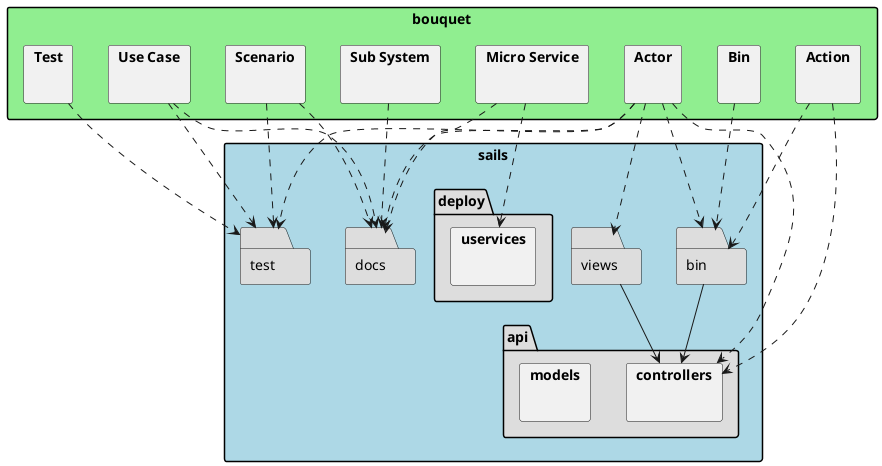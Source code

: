 @startuml

skinparam packageStyle rect

package bouquet #lightgreen {
    package "Action" { }
    package "Actor" { }
    package "Bin" { }
    package "Micro Service" { }
    package "Scenario" { }
    package "Sub System" { }
    package "Test" { }
    package "Use Case" { }
}

package sails #lightblue {
    folder "api" #dddddd {
        package "controllers" {
        }
        package "models" { }
    }
    folder "bin" #dddddd {
    }
    folder "docs" #dddddd {
    }
    folder "deploy" #dddddd {
        package "uservices" { }
    }
    folder "test" #dddddd {
    }
    folder "views" #dddddd {
    }
}

Action ..> controllers
Action ..> bin
Actor ..> controllers
Actor ..> test
Actor ..> docs
Actor ..> bin
Actor ..> views
Bin ..> bin
"Micro Service" ..> uservices
"Micro Service" ..> docs
Scenario ..> docs
Scenario ..> test
"Sub System" ..> docs
Test ..> test
"Use Case" ..> docs
"Use Case" ..> test
bin --> controllers
views --> controllers

@enduml


